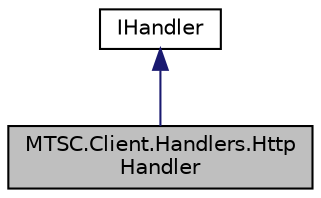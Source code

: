 digraph "MTSC.Client.Handlers.HttpHandler"
{
 // LATEX_PDF_SIZE
  edge [fontname="Helvetica",fontsize="10",labelfontname="Helvetica",labelfontsize="10"];
  node [fontname="Helvetica",fontsize="10",shape=record];
  Node2 [label="MTSC.Client.Handlers.Http\lHandler",height=0.2,width=0.4,color="black", fillcolor="grey75", style="filled", fontcolor="black",tooltip="Handler for handling client http communication."];
  Node3 -> Node2 [dir="back",color="midnightblue",fontsize="10",style="solid",fontname="Helvetica"];
  Node3 [label="IHandler",height=0.2,width=0.4,color="black", fillcolor="white", style="filled",URL="$df/d4e/interface_m_t_s_c_1_1_client_1_1_handlers_1_1_i_handler.html",tooltip="Handler interface for client communication."];
}
